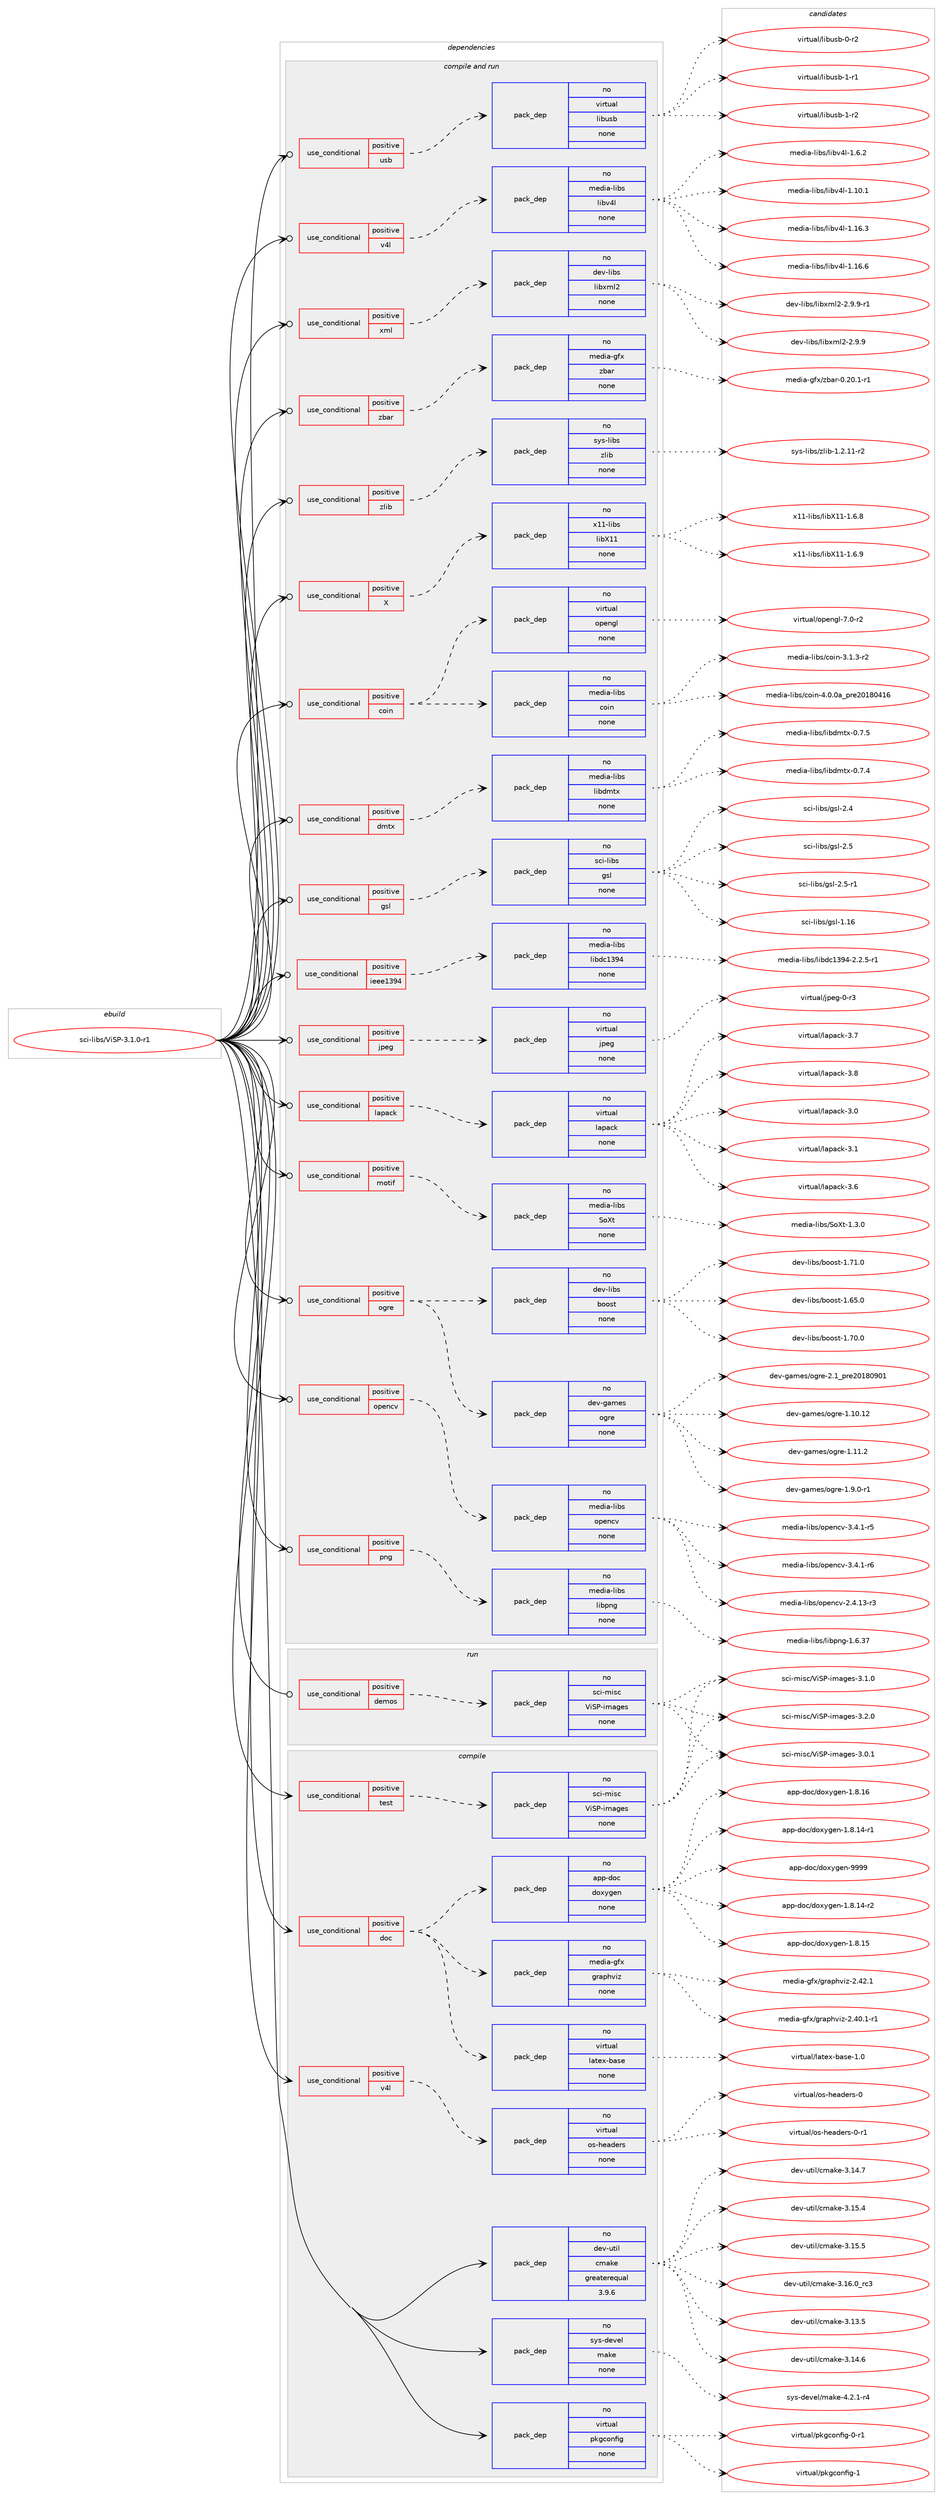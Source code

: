 digraph prolog {

# *************
# Graph options
# *************

newrank=true;
concentrate=true;
compound=true;
graph [rankdir=LR,fontname=Helvetica,fontsize=10,ranksep=1.5];#, ranksep=2.5, nodesep=0.2];
edge  [arrowhead=vee];
node  [fontname=Helvetica,fontsize=10];

# **********
# The ebuild
# **********

subgraph cluster_leftcol {
color=gray;
rank=same;
label=<<i>ebuild</i>>;
id [label="sci-libs/ViSP-3.1.0-r1", color=red, width=4, href="../sci-libs/ViSP-3.1.0-r1.svg"];
}

# ****************
# The dependencies
# ****************

subgraph cluster_midcol {
color=gray;
label=<<i>dependencies</i>>;
subgraph cluster_compile {
fillcolor="#eeeeee";
style=filled;
label=<<i>compile</i>>;
subgraph cond207617 {
dependency855510 [label=<<TABLE BORDER="0" CELLBORDER="1" CELLSPACING="0" CELLPADDING="4"><TR><TD ROWSPAN="3" CELLPADDING="10">use_conditional</TD></TR><TR><TD>positive</TD></TR><TR><TD>doc</TD></TR></TABLE>>, shape=none, color=red];
subgraph pack632796 {
dependency855511 [label=<<TABLE BORDER="0" CELLBORDER="1" CELLSPACING="0" CELLPADDING="4" WIDTH="220"><TR><TD ROWSPAN="6" CELLPADDING="30">pack_dep</TD></TR><TR><TD WIDTH="110">no</TD></TR><TR><TD>app-doc</TD></TR><TR><TD>doxygen</TD></TR><TR><TD>none</TD></TR><TR><TD></TD></TR></TABLE>>, shape=none, color=blue];
}
dependency855510:e -> dependency855511:w [weight=20,style="dashed",arrowhead="vee"];
subgraph pack632797 {
dependency855512 [label=<<TABLE BORDER="0" CELLBORDER="1" CELLSPACING="0" CELLPADDING="4" WIDTH="220"><TR><TD ROWSPAN="6" CELLPADDING="30">pack_dep</TD></TR><TR><TD WIDTH="110">no</TD></TR><TR><TD>virtual</TD></TR><TR><TD>latex-base</TD></TR><TR><TD>none</TD></TR><TR><TD></TD></TR></TABLE>>, shape=none, color=blue];
}
dependency855510:e -> dependency855512:w [weight=20,style="dashed",arrowhead="vee"];
subgraph pack632798 {
dependency855513 [label=<<TABLE BORDER="0" CELLBORDER="1" CELLSPACING="0" CELLPADDING="4" WIDTH="220"><TR><TD ROWSPAN="6" CELLPADDING="30">pack_dep</TD></TR><TR><TD WIDTH="110">no</TD></TR><TR><TD>media-gfx</TD></TR><TR><TD>graphviz</TD></TR><TR><TD>none</TD></TR><TR><TD></TD></TR></TABLE>>, shape=none, color=blue];
}
dependency855510:e -> dependency855513:w [weight=20,style="dashed",arrowhead="vee"];
}
id:e -> dependency855510:w [weight=20,style="solid",arrowhead="vee"];
subgraph cond207618 {
dependency855514 [label=<<TABLE BORDER="0" CELLBORDER="1" CELLSPACING="0" CELLPADDING="4"><TR><TD ROWSPAN="3" CELLPADDING="10">use_conditional</TD></TR><TR><TD>positive</TD></TR><TR><TD>test</TD></TR></TABLE>>, shape=none, color=red];
subgraph pack632799 {
dependency855515 [label=<<TABLE BORDER="0" CELLBORDER="1" CELLSPACING="0" CELLPADDING="4" WIDTH="220"><TR><TD ROWSPAN="6" CELLPADDING="30">pack_dep</TD></TR><TR><TD WIDTH="110">no</TD></TR><TR><TD>sci-misc</TD></TR><TR><TD>ViSP-images</TD></TR><TR><TD>none</TD></TR><TR><TD></TD></TR></TABLE>>, shape=none, color=blue];
}
dependency855514:e -> dependency855515:w [weight=20,style="dashed",arrowhead="vee"];
}
id:e -> dependency855514:w [weight=20,style="solid",arrowhead="vee"];
subgraph cond207619 {
dependency855516 [label=<<TABLE BORDER="0" CELLBORDER="1" CELLSPACING="0" CELLPADDING="4"><TR><TD ROWSPAN="3" CELLPADDING="10">use_conditional</TD></TR><TR><TD>positive</TD></TR><TR><TD>v4l</TD></TR></TABLE>>, shape=none, color=red];
subgraph pack632800 {
dependency855517 [label=<<TABLE BORDER="0" CELLBORDER="1" CELLSPACING="0" CELLPADDING="4" WIDTH="220"><TR><TD ROWSPAN="6" CELLPADDING="30">pack_dep</TD></TR><TR><TD WIDTH="110">no</TD></TR><TR><TD>virtual</TD></TR><TR><TD>os-headers</TD></TR><TR><TD>none</TD></TR><TR><TD></TD></TR></TABLE>>, shape=none, color=blue];
}
dependency855516:e -> dependency855517:w [weight=20,style="dashed",arrowhead="vee"];
}
id:e -> dependency855516:w [weight=20,style="solid",arrowhead="vee"];
subgraph pack632801 {
dependency855518 [label=<<TABLE BORDER="0" CELLBORDER="1" CELLSPACING="0" CELLPADDING="4" WIDTH="220"><TR><TD ROWSPAN="6" CELLPADDING="30">pack_dep</TD></TR><TR><TD WIDTH="110">no</TD></TR><TR><TD>dev-util</TD></TR><TR><TD>cmake</TD></TR><TR><TD>greaterequal</TD></TR><TR><TD>3.9.6</TD></TR></TABLE>>, shape=none, color=blue];
}
id:e -> dependency855518:w [weight=20,style="solid",arrowhead="vee"];
subgraph pack632802 {
dependency855519 [label=<<TABLE BORDER="0" CELLBORDER="1" CELLSPACING="0" CELLPADDING="4" WIDTH="220"><TR><TD ROWSPAN="6" CELLPADDING="30">pack_dep</TD></TR><TR><TD WIDTH="110">no</TD></TR><TR><TD>sys-devel</TD></TR><TR><TD>make</TD></TR><TR><TD>none</TD></TR><TR><TD></TD></TR></TABLE>>, shape=none, color=blue];
}
id:e -> dependency855519:w [weight=20,style="solid",arrowhead="vee"];
subgraph pack632803 {
dependency855520 [label=<<TABLE BORDER="0" CELLBORDER="1" CELLSPACING="0" CELLPADDING="4" WIDTH="220"><TR><TD ROWSPAN="6" CELLPADDING="30">pack_dep</TD></TR><TR><TD WIDTH="110">no</TD></TR><TR><TD>virtual</TD></TR><TR><TD>pkgconfig</TD></TR><TR><TD>none</TD></TR><TR><TD></TD></TR></TABLE>>, shape=none, color=blue];
}
id:e -> dependency855520:w [weight=20,style="solid",arrowhead="vee"];
}
subgraph cluster_compileandrun {
fillcolor="#eeeeee";
style=filled;
label=<<i>compile and run</i>>;
subgraph cond207620 {
dependency855521 [label=<<TABLE BORDER="0" CELLBORDER="1" CELLSPACING="0" CELLPADDING="4"><TR><TD ROWSPAN="3" CELLPADDING="10">use_conditional</TD></TR><TR><TD>positive</TD></TR><TR><TD>X</TD></TR></TABLE>>, shape=none, color=red];
subgraph pack632804 {
dependency855522 [label=<<TABLE BORDER="0" CELLBORDER="1" CELLSPACING="0" CELLPADDING="4" WIDTH="220"><TR><TD ROWSPAN="6" CELLPADDING="30">pack_dep</TD></TR><TR><TD WIDTH="110">no</TD></TR><TR><TD>x11-libs</TD></TR><TR><TD>libX11</TD></TR><TR><TD>none</TD></TR><TR><TD></TD></TR></TABLE>>, shape=none, color=blue];
}
dependency855521:e -> dependency855522:w [weight=20,style="dashed",arrowhead="vee"];
}
id:e -> dependency855521:w [weight=20,style="solid",arrowhead="odotvee"];
subgraph cond207621 {
dependency855523 [label=<<TABLE BORDER="0" CELLBORDER="1" CELLSPACING="0" CELLPADDING="4"><TR><TD ROWSPAN="3" CELLPADDING="10">use_conditional</TD></TR><TR><TD>positive</TD></TR><TR><TD>coin</TD></TR></TABLE>>, shape=none, color=red];
subgraph pack632805 {
dependency855524 [label=<<TABLE BORDER="0" CELLBORDER="1" CELLSPACING="0" CELLPADDING="4" WIDTH="220"><TR><TD ROWSPAN="6" CELLPADDING="30">pack_dep</TD></TR><TR><TD WIDTH="110">no</TD></TR><TR><TD>media-libs</TD></TR><TR><TD>coin</TD></TR><TR><TD>none</TD></TR><TR><TD></TD></TR></TABLE>>, shape=none, color=blue];
}
dependency855523:e -> dependency855524:w [weight=20,style="dashed",arrowhead="vee"];
subgraph pack632806 {
dependency855525 [label=<<TABLE BORDER="0" CELLBORDER="1" CELLSPACING="0" CELLPADDING="4" WIDTH="220"><TR><TD ROWSPAN="6" CELLPADDING="30">pack_dep</TD></TR><TR><TD WIDTH="110">no</TD></TR><TR><TD>virtual</TD></TR><TR><TD>opengl</TD></TR><TR><TD>none</TD></TR><TR><TD></TD></TR></TABLE>>, shape=none, color=blue];
}
dependency855523:e -> dependency855525:w [weight=20,style="dashed",arrowhead="vee"];
}
id:e -> dependency855523:w [weight=20,style="solid",arrowhead="odotvee"];
subgraph cond207622 {
dependency855526 [label=<<TABLE BORDER="0" CELLBORDER="1" CELLSPACING="0" CELLPADDING="4"><TR><TD ROWSPAN="3" CELLPADDING="10">use_conditional</TD></TR><TR><TD>positive</TD></TR><TR><TD>dmtx</TD></TR></TABLE>>, shape=none, color=red];
subgraph pack632807 {
dependency855527 [label=<<TABLE BORDER="0" CELLBORDER="1" CELLSPACING="0" CELLPADDING="4" WIDTH="220"><TR><TD ROWSPAN="6" CELLPADDING="30">pack_dep</TD></TR><TR><TD WIDTH="110">no</TD></TR><TR><TD>media-libs</TD></TR><TR><TD>libdmtx</TD></TR><TR><TD>none</TD></TR><TR><TD></TD></TR></TABLE>>, shape=none, color=blue];
}
dependency855526:e -> dependency855527:w [weight=20,style="dashed",arrowhead="vee"];
}
id:e -> dependency855526:w [weight=20,style="solid",arrowhead="odotvee"];
subgraph cond207623 {
dependency855528 [label=<<TABLE BORDER="0" CELLBORDER="1" CELLSPACING="0" CELLPADDING="4"><TR><TD ROWSPAN="3" CELLPADDING="10">use_conditional</TD></TR><TR><TD>positive</TD></TR><TR><TD>gsl</TD></TR></TABLE>>, shape=none, color=red];
subgraph pack632808 {
dependency855529 [label=<<TABLE BORDER="0" CELLBORDER="1" CELLSPACING="0" CELLPADDING="4" WIDTH="220"><TR><TD ROWSPAN="6" CELLPADDING="30">pack_dep</TD></TR><TR><TD WIDTH="110">no</TD></TR><TR><TD>sci-libs</TD></TR><TR><TD>gsl</TD></TR><TR><TD>none</TD></TR><TR><TD></TD></TR></TABLE>>, shape=none, color=blue];
}
dependency855528:e -> dependency855529:w [weight=20,style="dashed",arrowhead="vee"];
}
id:e -> dependency855528:w [weight=20,style="solid",arrowhead="odotvee"];
subgraph cond207624 {
dependency855530 [label=<<TABLE BORDER="0" CELLBORDER="1" CELLSPACING="0" CELLPADDING="4"><TR><TD ROWSPAN="3" CELLPADDING="10">use_conditional</TD></TR><TR><TD>positive</TD></TR><TR><TD>ieee1394</TD></TR></TABLE>>, shape=none, color=red];
subgraph pack632809 {
dependency855531 [label=<<TABLE BORDER="0" CELLBORDER="1" CELLSPACING="0" CELLPADDING="4" WIDTH="220"><TR><TD ROWSPAN="6" CELLPADDING="30">pack_dep</TD></TR><TR><TD WIDTH="110">no</TD></TR><TR><TD>media-libs</TD></TR><TR><TD>libdc1394</TD></TR><TR><TD>none</TD></TR><TR><TD></TD></TR></TABLE>>, shape=none, color=blue];
}
dependency855530:e -> dependency855531:w [weight=20,style="dashed",arrowhead="vee"];
}
id:e -> dependency855530:w [weight=20,style="solid",arrowhead="odotvee"];
subgraph cond207625 {
dependency855532 [label=<<TABLE BORDER="0" CELLBORDER="1" CELLSPACING="0" CELLPADDING="4"><TR><TD ROWSPAN="3" CELLPADDING="10">use_conditional</TD></TR><TR><TD>positive</TD></TR><TR><TD>jpeg</TD></TR></TABLE>>, shape=none, color=red];
subgraph pack632810 {
dependency855533 [label=<<TABLE BORDER="0" CELLBORDER="1" CELLSPACING="0" CELLPADDING="4" WIDTH="220"><TR><TD ROWSPAN="6" CELLPADDING="30">pack_dep</TD></TR><TR><TD WIDTH="110">no</TD></TR><TR><TD>virtual</TD></TR><TR><TD>jpeg</TD></TR><TR><TD>none</TD></TR><TR><TD></TD></TR></TABLE>>, shape=none, color=blue];
}
dependency855532:e -> dependency855533:w [weight=20,style="dashed",arrowhead="vee"];
}
id:e -> dependency855532:w [weight=20,style="solid",arrowhead="odotvee"];
subgraph cond207626 {
dependency855534 [label=<<TABLE BORDER="0" CELLBORDER="1" CELLSPACING="0" CELLPADDING="4"><TR><TD ROWSPAN="3" CELLPADDING="10">use_conditional</TD></TR><TR><TD>positive</TD></TR><TR><TD>lapack</TD></TR></TABLE>>, shape=none, color=red];
subgraph pack632811 {
dependency855535 [label=<<TABLE BORDER="0" CELLBORDER="1" CELLSPACING="0" CELLPADDING="4" WIDTH="220"><TR><TD ROWSPAN="6" CELLPADDING="30">pack_dep</TD></TR><TR><TD WIDTH="110">no</TD></TR><TR><TD>virtual</TD></TR><TR><TD>lapack</TD></TR><TR><TD>none</TD></TR><TR><TD></TD></TR></TABLE>>, shape=none, color=blue];
}
dependency855534:e -> dependency855535:w [weight=20,style="dashed",arrowhead="vee"];
}
id:e -> dependency855534:w [weight=20,style="solid",arrowhead="odotvee"];
subgraph cond207627 {
dependency855536 [label=<<TABLE BORDER="0" CELLBORDER="1" CELLSPACING="0" CELLPADDING="4"><TR><TD ROWSPAN="3" CELLPADDING="10">use_conditional</TD></TR><TR><TD>positive</TD></TR><TR><TD>motif</TD></TR></TABLE>>, shape=none, color=red];
subgraph pack632812 {
dependency855537 [label=<<TABLE BORDER="0" CELLBORDER="1" CELLSPACING="0" CELLPADDING="4" WIDTH="220"><TR><TD ROWSPAN="6" CELLPADDING="30">pack_dep</TD></TR><TR><TD WIDTH="110">no</TD></TR><TR><TD>media-libs</TD></TR><TR><TD>SoXt</TD></TR><TR><TD>none</TD></TR><TR><TD></TD></TR></TABLE>>, shape=none, color=blue];
}
dependency855536:e -> dependency855537:w [weight=20,style="dashed",arrowhead="vee"];
}
id:e -> dependency855536:w [weight=20,style="solid",arrowhead="odotvee"];
subgraph cond207628 {
dependency855538 [label=<<TABLE BORDER="0" CELLBORDER="1" CELLSPACING="0" CELLPADDING="4"><TR><TD ROWSPAN="3" CELLPADDING="10">use_conditional</TD></TR><TR><TD>positive</TD></TR><TR><TD>ogre</TD></TR></TABLE>>, shape=none, color=red];
subgraph pack632813 {
dependency855539 [label=<<TABLE BORDER="0" CELLBORDER="1" CELLSPACING="0" CELLPADDING="4" WIDTH="220"><TR><TD ROWSPAN="6" CELLPADDING="30">pack_dep</TD></TR><TR><TD WIDTH="110">no</TD></TR><TR><TD>dev-games</TD></TR><TR><TD>ogre</TD></TR><TR><TD>none</TD></TR><TR><TD></TD></TR></TABLE>>, shape=none, color=blue];
}
dependency855538:e -> dependency855539:w [weight=20,style="dashed",arrowhead="vee"];
subgraph pack632814 {
dependency855540 [label=<<TABLE BORDER="0" CELLBORDER="1" CELLSPACING="0" CELLPADDING="4" WIDTH="220"><TR><TD ROWSPAN="6" CELLPADDING="30">pack_dep</TD></TR><TR><TD WIDTH="110">no</TD></TR><TR><TD>dev-libs</TD></TR><TR><TD>boost</TD></TR><TR><TD>none</TD></TR><TR><TD></TD></TR></TABLE>>, shape=none, color=blue];
}
dependency855538:e -> dependency855540:w [weight=20,style="dashed",arrowhead="vee"];
}
id:e -> dependency855538:w [weight=20,style="solid",arrowhead="odotvee"];
subgraph cond207629 {
dependency855541 [label=<<TABLE BORDER="0" CELLBORDER="1" CELLSPACING="0" CELLPADDING="4"><TR><TD ROWSPAN="3" CELLPADDING="10">use_conditional</TD></TR><TR><TD>positive</TD></TR><TR><TD>opencv</TD></TR></TABLE>>, shape=none, color=red];
subgraph pack632815 {
dependency855542 [label=<<TABLE BORDER="0" CELLBORDER="1" CELLSPACING="0" CELLPADDING="4" WIDTH="220"><TR><TD ROWSPAN="6" CELLPADDING="30">pack_dep</TD></TR><TR><TD WIDTH="110">no</TD></TR><TR><TD>media-libs</TD></TR><TR><TD>opencv</TD></TR><TR><TD>none</TD></TR><TR><TD></TD></TR></TABLE>>, shape=none, color=blue];
}
dependency855541:e -> dependency855542:w [weight=20,style="dashed",arrowhead="vee"];
}
id:e -> dependency855541:w [weight=20,style="solid",arrowhead="odotvee"];
subgraph cond207630 {
dependency855543 [label=<<TABLE BORDER="0" CELLBORDER="1" CELLSPACING="0" CELLPADDING="4"><TR><TD ROWSPAN="3" CELLPADDING="10">use_conditional</TD></TR><TR><TD>positive</TD></TR><TR><TD>png</TD></TR></TABLE>>, shape=none, color=red];
subgraph pack632816 {
dependency855544 [label=<<TABLE BORDER="0" CELLBORDER="1" CELLSPACING="0" CELLPADDING="4" WIDTH="220"><TR><TD ROWSPAN="6" CELLPADDING="30">pack_dep</TD></TR><TR><TD WIDTH="110">no</TD></TR><TR><TD>media-libs</TD></TR><TR><TD>libpng</TD></TR><TR><TD>none</TD></TR><TR><TD></TD></TR></TABLE>>, shape=none, color=blue];
}
dependency855543:e -> dependency855544:w [weight=20,style="dashed",arrowhead="vee"];
}
id:e -> dependency855543:w [weight=20,style="solid",arrowhead="odotvee"];
subgraph cond207631 {
dependency855545 [label=<<TABLE BORDER="0" CELLBORDER="1" CELLSPACING="0" CELLPADDING="4"><TR><TD ROWSPAN="3" CELLPADDING="10">use_conditional</TD></TR><TR><TD>positive</TD></TR><TR><TD>usb</TD></TR></TABLE>>, shape=none, color=red];
subgraph pack632817 {
dependency855546 [label=<<TABLE BORDER="0" CELLBORDER="1" CELLSPACING="0" CELLPADDING="4" WIDTH="220"><TR><TD ROWSPAN="6" CELLPADDING="30">pack_dep</TD></TR><TR><TD WIDTH="110">no</TD></TR><TR><TD>virtual</TD></TR><TR><TD>libusb</TD></TR><TR><TD>none</TD></TR><TR><TD></TD></TR></TABLE>>, shape=none, color=blue];
}
dependency855545:e -> dependency855546:w [weight=20,style="dashed",arrowhead="vee"];
}
id:e -> dependency855545:w [weight=20,style="solid",arrowhead="odotvee"];
subgraph cond207632 {
dependency855547 [label=<<TABLE BORDER="0" CELLBORDER="1" CELLSPACING="0" CELLPADDING="4"><TR><TD ROWSPAN="3" CELLPADDING="10">use_conditional</TD></TR><TR><TD>positive</TD></TR><TR><TD>v4l</TD></TR></TABLE>>, shape=none, color=red];
subgraph pack632818 {
dependency855548 [label=<<TABLE BORDER="0" CELLBORDER="1" CELLSPACING="0" CELLPADDING="4" WIDTH="220"><TR><TD ROWSPAN="6" CELLPADDING="30">pack_dep</TD></TR><TR><TD WIDTH="110">no</TD></TR><TR><TD>media-libs</TD></TR><TR><TD>libv4l</TD></TR><TR><TD>none</TD></TR><TR><TD></TD></TR></TABLE>>, shape=none, color=blue];
}
dependency855547:e -> dependency855548:w [weight=20,style="dashed",arrowhead="vee"];
}
id:e -> dependency855547:w [weight=20,style="solid",arrowhead="odotvee"];
subgraph cond207633 {
dependency855549 [label=<<TABLE BORDER="0" CELLBORDER="1" CELLSPACING="0" CELLPADDING="4"><TR><TD ROWSPAN="3" CELLPADDING="10">use_conditional</TD></TR><TR><TD>positive</TD></TR><TR><TD>xml</TD></TR></TABLE>>, shape=none, color=red];
subgraph pack632819 {
dependency855550 [label=<<TABLE BORDER="0" CELLBORDER="1" CELLSPACING="0" CELLPADDING="4" WIDTH="220"><TR><TD ROWSPAN="6" CELLPADDING="30">pack_dep</TD></TR><TR><TD WIDTH="110">no</TD></TR><TR><TD>dev-libs</TD></TR><TR><TD>libxml2</TD></TR><TR><TD>none</TD></TR><TR><TD></TD></TR></TABLE>>, shape=none, color=blue];
}
dependency855549:e -> dependency855550:w [weight=20,style="dashed",arrowhead="vee"];
}
id:e -> dependency855549:w [weight=20,style="solid",arrowhead="odotvee"];
subgraph cond207634 {
dependency855551 [label=<<TABLE BORDER="0" CELLBORDER="1" CELLSPACING="0" CELLPADDING="4"><TR><TD ROWSPAN="3" CELLPADDING="10">use_conditional</TD></TR><TR><TD>positive</TD></TR><TR><TD>zbar</TD></TR></TABLE>>, shape=none, color=red];
subgraph pack632820 {
dependency855552 [label=<<TABLE BORDER="0" CELLBORDER="1" CELLSPACING="0" CELLPADDING="4" WIDTH="220"><TR><TD ROWSPAN="6" CELLPADDING="30">pack_dep</TD></TR><TR><TD WIDTH="110">no</TD></TR><TR><TD>media-gfx</TD></TR><TR><TD>zbar</TD></TR><TR><TD>none</TD></TR><TR><TD></TD></TR></TABLE>>, shape=none, color=blue];
}
dependency855551:e -> dependency855552:w [weight=20,style="dashed",arrowhead="vee"];
}
id:e -> dependency855551:w [weight=20,style="solid",arrowhead="odotvee"];
subgraph cond207635 {
dependency855553 [label=<<TABLE BORDER="0" CELLBORDER="1" CELLSPACING="0" CELLPADDING="4"><TR><TD ROWSPAN="3" CELLPADDING="10">use_conditional</TD></TR><TR><TD>positive</TD></TR><TR><TD>zlib</TD></TR></TABLE>>, shape=none, color=red];
subgraph pack632821 {
dependency855554 [label=<<TABLE BORDER="0" CELLBORDER="1" CELLSPACING="0" CELLPADDING="4" WIDTH="220"><TR><TD ROWSPAN="6" CELLPADDING="30">pack_dep</TD></TR><TR><TD WIDTH="110">no</TD></TR><TR><TD>sys-libs</TD></TR><TR><TD>zlib</TD></TR><TR><TD>none</TD></TR><TR><TD></TD></TR></TABLE>>, shape=none, color=blue];
}
dependency855553:e -> dependency855554:w [weight=20,style="dashed",arrowhead="vee"];
}
id:e -> dependency855553:w [weight=20,style="solid",arrowhead="odotvee"];
}
subgraph cluster_run {
fillcolor="#eeeeee";
style=filled;
label=<<i>run</i>>;
subgraph cond207636 {
dependency855555 [label=<<TABLE BORDER="0" CELLBORDER="1" CELLSPACING="0" CELLPADDING="4"><TR><TD ROWSPAN="3" CELLPADDING="10">use_conditional</TD></TR><TR><TD>positive</TD></TR><TR><TD>demos</TD></TR></TABLE>>, shape=none, color=red];
subgraph pack632822 {
dependency855556 [label=<<TABLE BORDER="0" CELLBORDER="1" CELLSPACING="0" CELLPADDING="4" WIDTH="220"><TR><TD ROWSPAN="6" CELLPADDING="30">pack_dep</TD></TR><TR><TD WIDTH="110">no</TD></TR><TR><TD>sci-misc</TD></TR><TR><TD>ViSP-images</TD></TR><TR><TD>none</TD></TR><TR><TD></TD></TR></TABLE>>, shape=none, color=blue];
}
dependency855555:e -> dependency855556:w [weight=20,style="dashed",arrowhead="vee"];
}
id:e -> dependency855555:w [weight=20,style="solid",arrowhead="odot"];
}
}

# **************
# The candidates
# **************

subgraph cluster_choices {
rank=same;
color=gray;
label=<<i>candidates</i>>;

subgraph choice632796 {
color=black;
nodesep=1;
choice97112112451001119947100111120121103101110454946564649524511449 [label="app-doc/doxygen-1.8.14-r1", color=red, width=4,href="../app-doc/doxygen-1.8.14-r1.svg"];
choice97112112451001119947100111120121103101110454946564649524511450 [label="app-doc/doxygen-1.8.14-r2", color=red, width=4,href="../app-doc/doxygen-1.8.14-r2.svg"];
choice9711211245100111994710011112012110310111045494656464953 [label="app-doc/doxygen-1.8.15", color=red, width=4,href="../app-doc/doxygen-1.8.15.svg"];
choice9711211245100111994710011112012110310111045494656464954 [label="app-doc/doxygen-1.8.16", color=red, width=4,href="../app-doc/doxygen-1.8.16.svg"];
choice971121124510011199471001111201211031011104557575757 [label="app-doc/doxygen-9999", color=red, width=4,href="../app-doc/doxygen-9999.svg"];
dependency855511:e -> choice97112112451001119947100111120121103101110454946564649524511449:w [style=dotted,weight="100"];
dependency855511:e -> choice97112112451001119947100111120121103101110454946564649524511450:w [style=dotted,weight="100"];
dependency855511:e -> choice9711211245100111994710011112012110310111045494656464953:w [style=dotted,weight="100"];
dependency855511:e -> choice9711211245100111994710011112012110310111045494656464954:w [style=dotted,weight="100"];
dependency855511:e -> choice971121124510011199471001111201211031011104557575757:w [style=dotted,weight="100"];
}
subgraph choice632797 {
color=black;
nodesep=1;
choice11810511411611797108471089711610112045989711510145494648 [label="virtual/latex-base-1.0", color=red, width=4,href="../virtual/latex-base-1.0.svg"];
dependency855512:e -> choice11810511411611797108471089711610112045989711510145494648:w [style=dotted,weight="100"];
}
subgraph choice632798 {
color=black;
nodesep=1;
choice10910110010597451031021204710311497112104118105122455046524846494511449 [label="media-gfx/graphviz-2.40.1-r1", color=red, width=4,href="../media-gfx/graphviz-2.40.1-r1.svg"];
choice1091011001059745103102120471031149711210411810512245504652504649 [label="media-gfx/graphviz-2.42.1", color=red, width=4,href="../media-gfx/graphviz-2.42.1.svg"];
dependency855513:e -> choice10910110010597451031021204710311497112104118105122455046524846494511449:w [style=dotted,weight="100"];
dependency855513:e -> choice1091011001059745103102120471031149711210411810512245504652504649:w [style=dotted,weight="100"];
}
subgraph choice632799 {
color=black;
nodesep=1;
choice115991054510910511599478610583804510510997103101115455146484649 [label="sci-misc/ViSP-images-3.0.1", color=red, width=4,href="../sci-misc/ViSP-images-3.0.1.svg"];
choice115991054510910511599478610583804510510997103101115455146494648 [label="sci-misc/ViSP-images-3.1.0", color=red, width=4,href="../sci-misc/ViSP-images-3.1.0.svg"];
choice115991054510910511599478610583804510510997103101115455146504648 [label="sci-misc/ViSP-images-3.2.0", color=red, width=4,href="../sci-misc/ViSP-images-3.2.0.svg"];
dependency855515:e -> choice115991054510910511599478610583804510510997103101115455146484649:w [style=dotted,weight="100"];
dependency855515:e -> choice115991054510910511599478610583804510510997103101115455146494648:w [style=dotted,weight="100"];
dependency855515:e -> choice115991054510910511599478610583804510510997103101115455146504648:w [style=dotted,weight="100"];
}
subgraph choice632800 {
color=black;
nodesep=1;
choice118105114116117971084711111545104101971001011141154548 [label="virtual/os-headers-0", color=red, width=4,href="../virtual/os-headers-0.svg"];
choice1181051141161179710847111115451041019710010111411545484511449 [label="virtual/os-headers-0-r1", color=red, width=4,href="../virtual/os-headers-0-r1.svg"];
dependency855517:e -> choice118105114116117971084711111545104101971001011141154548:w [style=dotted,weight="100"];
dependency855517:e -> choice1181051141161179710847111115451041019710010111411545484511449:w [style=dotted,weight="100"];
}
subgraph choice632801 {
color=black;
nodesep=1;
choice1001011184511711610510847991099710710145514649514653 [label="dev-util/cmake-3.13.5", color=red, width=4,href="../dev-util/cmake-3.13.5.svg"];
choice1001011184511711610510847991099710710145514649524654 [label="dev-util/cmake-3.14.6", color=red, width=4,href="../dev-util/cmake-3.14.6.svg"];
choice1001011184511711610510847991099710710145514649524655 [label="dev-util/cmake-3.14.7", color=red, width=4,href="../dev-util/cmake-3.14.7.svg"];
choice1001011184511711610510847991099710710145514649534652 [label="dev-util/cmake-3.15.4", color=red, width=4,href="../dev-util/cmake-3.15.4.svg"];
choice1001011184511711610510847991099710710145514649534653 [label="dev-util/cmake-3.15.5", color=red, width=4,href="../dev-util/cmake-3.15.5.svg"];
choice1001011184511711610510847991099710710145514649544648951149951 [label="dev-util/cmake-3.16.0_rc3", color=red, width=4,href="../dev-util/cmake-3.16.0_rc3.svg"];
dependency855518:e -> choice1001011184511711610510847991099710710145514649514653:w [style=dotted,weight="100"];
dependency855518:e -> choice1001011184511711610510847991099710710145514649524654:w [style=dotted,weight="100"];
dependency855518:e -> choice1001011184511711610510847991099710710145514649524655:w [style=dotted,weight="100"];
dependency855518:e -> choice1001011184511711610510847991099710710145514649534652:w [style=dotted,weight="100"];
dependency855518:e -> choice1001011184511711610510847991099710710145514649534653:w [style=dotted,weight="100"];
dependency855518:e -> choice1001011184511711610510847991099710710145514649544648951149951:w [style=dotted,weight="100"];
}
subgraph choice632802 {
color=black;
nodesep=1;
choice1151211154510010111810110847109971071014552465046494511452 [label="sys-devel/make-4.2.1-r4", color=red, width=4,href="../sys-devel/make-4.2.1-r4.svg"];
dependency855519:e -> choice1151211154510010111810110847109971071014552465046494511452:w [style=dotted,weight="100"];
}
subgraph choice632803 {
color=black;
nodesep=1;
choice11810511411611797108471121071039911111010210510345484511449 [label="virtual/pkgconfig-0-r1", color=red, width=4,href="../virtual/pkgconfig-0-r1.svg"];
choice1181051141161179710847112107103991111101021051034549 [label="virtual/pkgconfig-1", color=red, width=4,href="../virtual/pkgconfig-1.svg"];
dependency855520:e -> choice11810511411611797108471121071039911111010210510345484511449:w [style=dotted,weight="100"];
dependency855520:e -> choice1181051141161179710847112107103991111101021051034549:w [style=dotted,weight="100"];
}
subgraph choice632804 {
color=black;
nodesep=1;
choice120494945108105981154710810598884949454946544656 [label="x11-libs/libX11-1.6.8", color=red, width=4,href="../x11-libs/libX11-1.6.8.svg"];
choice120494945108105981154710810598884949454946544657 [label="x11-libs/libX11-1.6.9", color=red, width=4,href="../x11-libs/libX11-1.6.9.svg"];
dependency855522:e -> choice120494945108105981154710810598884949454946544656:w [style=dotted,weight="100"];
dependency855522:e -> choice120494945108105981154710810598884949454946544657:w [style=dotted,weight="100"];
}
subgraph choice632805 {
color=black;
nodesep=1;
choice10910110010597451081059811547991111051104551464946514511450 [label="media-libs/coin-3.1.3-r2", color=red, width=4,href="../media-libs/coin-3.1.3-r2.svg"];
choice109101100105974510810598115479911110511045524648464897951121141015048495648524954 [label="media-libs/coin-4.0.0a_pre20180416", color=red, width=4,href="../media-libs/coin-4.0.0a_pre20180416.svg"];
dependency855524:e -> choice10910110010597451081059811547991111051104551464946514511450:w [style=dotted,weight="100"];
dependency855524:e -> choice109101100105974510810598115479911110511045524648464897951121141015048495648524954:w [style=dotted,weight="100"];
}
subgraph choice632806 {
color=black;
nodesep=1;
choice1181051141161179710847111112101110103108455546484511450 [label="virtual/opengl-7.0-r2", color=red, width=4,href="../virtual/opengl-7.0-r2.svg"];
dependency855525:e -> choice1181051141161179710847111112101110103108455546484511450:w [style=dotted,weight="100"];
}
subgraph choice632807 {
color=black;
nodesep=1;
choice1091011001059745108105981154710810598100109116120454846554652 [label="media-libs/libdmtx-0.7.4", color=red, width=4,href="../media-libs/libdmtx-0.7.4.svg"];
choice1091011001059745108105981154710810598100109116120454846554653 [label="media-libs/libdmtx-0.7.5", color=red, width=4,href="../media-libs/libdmtx-0.7.5.svg"];
dependency855527:e -> choice1091011001059745108105981154710810598100109116120454846554652:w [style=dotted,weight="100"];
dependency855527:e -> choice1091011001059745108105981154710810598100109116120454846554653:w [style=dotted,weight="100"];
}
subgraph choice632808 {
color=black;
nodesep=1;
choice115991054510810598115471031151084549464954 [label="sci-libs/gsl-1.16", color=red, width=4,href="../sci-libs/gsl-1.16.svg"];
choice1159910545108105981154710311510845504652 [label="sci-libs/gsl-2.4", color=red, width=4,href="../sci-libs/gsl-2.4.svg"];
choice1159910545108105981154710311510845504653 [label="sci-libs/gsl-2.5", color=red, width=4,href="../sci-libs/gsl-2.5.svg"];
choice11599105451081059811547103115108455046534511449 [label="sci-libs/gsl-2.5-r1", color=red, width=4,href="../sci-libs/gsl-2.5-r1.svg"];
dependency855529:e -> choice115991054510810598115471031151084549464954:w [style=dotted,weight="100"];
dependency855529:e -> choice1159910545108105981154710311510845504652:w [style=dotted,weight="100"];
dependency855529:e -> choice1159910545108105981154710311510845504653:w [style=dotted,weight="100"];
dependency855529:e -> choice11599105451081059811547103115108455046534511449:w [style=dotted,weight="100"];
}
subgraph choice632809 {
color=black;
nodesep=1;
choice109101100105974510810598115471081059810099495157524550465046534511449 [label="media-libs/libdc1394-2.2.5-r1", color=red, width=4,href="../media-libs/libdc1394-2.2.5-r1.svg"];
dependency855531:e -> choice109101100105974510810598115471081059810099495157524550465046534511449:w [style=dotted,weight="100"];
}
subgraph choice632810 {
color=black;
nodesep=1;
choice118105114116117971084710611210110345484511451 [label="virtual/jpeg-0-r3", color=red, width=4,href="../virtual/jpeg-0-r3.svg"];
dependency855533:e -> choice118105114116117971084710611210110345484511451:w [style=dotted,weight="100"];
}
subgraph choice632811 {
color=black;
nodesep=1;
choice118105114116117971084710897112979910745514648 [label="virtual/lapack-3.0", color=red, width=4,href="../virtual/lapack-3.0.svg"];
choice118105114116117971084710897112979910745514649 [label="virtual/lapack-3.1", color=red, width=4,href="../virtual/lapack-3.1.svg"];
choice118105114116117971084710897112979910745514654 [label="virtual/lapack-3.6", color=red, width=4,href="../virtual/lapack-3.6.svg"];
choice118105114116117971084710897112979910745514655 [label="virtual/lapack-3.7", color=red, width=4,href="../virtual/lapack-3.7.svg"];
choice118105114116117971084710897112979910745514656 [label="virtual/lapack-3.8", color=red, width=4,href="../virtual/lapack-3.8.svg"];
dependency855535:e -> choice118105114116117971084710897112979910745514648:w [style=dotted,weight="100"];
dependency855535:e -> choice118105114116117971084710897112979910745514649:w [style=dotted,weight="100"];
dependency855535:e -> choice118105114116117971084710897112979910745514654:w [style=dotted,weight="100"];
dependency855535:e -> choice118105114116117971084710897112979910745514655:w [style=dotted,weight="100"];
dependency855535:e -> choice118105114116117971084710897112979910745514656:w [style=dotted,weight="100"];
}
subgraph choice632812 {
color=black;
nodesep=1;
choice109101100105974510810598115478311188116454946514648 [label="media-libs/SoXt-1.3.0", color=red, width=4,href="../media-libs/SoXt-1.3.0.svg"];
dependency855537:e -> choice109101100105974510810598115478311188116454946514648:w [style=dotted,weight="100"];
}
subgraph choice632813 {
color=black;
nodesep=1;
choice1001011184510397109101115471111031141014549464948464950 [label="dev-games/ogre-1.10.12", color=red, width=4,href="../dev-games/ogre-1.10.12.svg"];
choice10010111845103971091011154711110311410145494649494650 [label="dev-games/ogre-1.11.2", color=red, width=4,href="../dev-games/ogre-1.11.2.svg"];
choice1001011184510397109101115471111031141014549465746484511449 [label="dev-games/ogre-1.9.0-r1", color=red, width=4,href="../dev-games/ogre-1.9.0-r1.svg"];
choice10010111845103971091011154711110311410145504649951121141015048495648574849 [label="dev-games/ogre-2.1_pre20180901", color=red, width=4,href="../dev-games/ogre-2.1_pre20180901.svg"];
dependency855539:e -> choice1001011184510397109101115471111031141014549464948464950:w [style=dotted,weight="100"];
dependency855539:e -> choice10010111845103971091011154711110311410145494649494650:w [style=dotted,weight="100"];
dependency855539:e -> choice1001011184510397109101115471111031141014549465746484511449:w [style=dotted,weight="100"];
dependency855539:e -> choice10010111845103971091011154711110311410145504649951121141015048495648574849:w [style=dotted,weight="100"];
}
subgraph choice632814 {
color=black;
nodesep=1;
choice1001011184510810598115479811111111511645494654534648 [label="dev-libs/boost-1.65.0", color=red, width=4,href="../dev-libs/boost-1.65.0.svg"];
choice1001011184510810598115479811111111511645494655484648 [label="dev-libs/boost-1.70.0", color=red, width=4,href="../dev-libs/boost-1.70.0.svg"];
choice1001011184510810598115479811111111511645494655494648 [label="dev-libs/boost-1.71.0", color=red, width=4,href="../dev-libs/boost-1.71.0.svg"];
dependency855540:e -> choice1001011184510810598115479811111111511645494654534648:w [style=dotted,weight="100"];
dependency855540:e -> choice1001011184510810598115479811111111511645494655484648:w [style=dotted,weight="100"];
dependency855540:e -> choice1001011184510810598115479811111111511645494655494648:w [style=dotted,weight="100"];
}
subgraph choice632815 {
color=black;
nodesep=1;
choice1091011001059745108105981154711111210111099118455046524649514511451 [label="media-libs/opencv-2.4.13-r3", color=red, width=4,href="../media-libs/opencv-2.4.13-r3.svg"];
choice10910110010597451081059811547111112101110991184551465246494511453 [label="media-libs/opencv-3.4.1-r5", color=red, width=4,href="../media-libs/opencv-3.4.1-r5.svg"];
choice10910110010597451081059811547111112101110991184551465246494511454 [label="media-libs/opencv-3.4.1-r6", color=red, width=4,href="../media-libs/opencv-3.4.1-r6.svg"];
dependency855542:e -> choice1091011001059745108105981154711111210111099118455046524649514511451:w [style=dotted,weight="100"];
dependency855542:e -> choice10910110010597451081059811547111112101110991184551465246494511453:w [style=dotted,weight="100"];
dependency855542:e -> choice10910110010597451081059811547111112101110991184551465246494511454:w [style=dotted,weight="100"];
}
subgraph choice632816 {
color=black;
nodesep=1;
choice109101100105974510810598115471081059811211010345494654465155 [label="media-libs/libpng-1.6.37", color=red, width=4,href="../media-libs/libpng-1.6.37.svg"];
dependency855544:e -> choice109101100105974510810598115471081059811211010345494654465155:w [style=dotted,weight="100"];
}
subgraph choice632817 {
color=black;
nodesep=1;
choice1181051141161179710847108105981171159845484511450 [label="virtual/libusb-0-r2", color=red, width=4,href="../virtual/libusb-0-r2.svg"];
choice1181051141161179710847108105981171159845494511449 [label="virtual/libusb-1-r1", color=red, width=4,href="../virtual/libusb-1-r1.svg"];
choice1181051141161179710847108105981171159845494511450 [label="virtual/libusb-1-r2", color=red, width=4,href="../virtual/libusb-1-r2.svg"];
dependency855546:e -> choice1181051141161179710847108105981171159845484511450:w [style=dotted,weight="100"];
dependency855546:e -> choice1181051141161179710847108105981171159845494511449:w [style=dotted,weight="100"];
dependency855546:e -> choice1181051141161179710847108105981171159845494511450:w [style=dotted,weight="100"];
}
subgraph choice632818 {
color=black;
nodesep=1;
choice10910110010597451081059811547108105981185210845494649484649 [label="media-libs/libv4l-1.10.1", color=red, width=4,href="../media-libs/libv4l-1.10.1.svg"];
choice10910110010597451081059811547108105981185210845494649544651 [label="media-libs/libv4l-1.16.3", color=red, width=4,href="../media-libs/libv4l-1.16.3.svg"];
choice10910110010597451081059811547108105981185210845494649544654 [label="media-libs/libv4l-1.16.6", color=red, width=4,href="../media-libs/libv4l-1.16.6.svg"];
choice109101100105974510810598115471081059811852108454946544650 [label="media-libs/libv4l-1.6.2", color=red, width=4,href="../media-libs/libv4l-1.6.2.svg"];
dependency855548:e -> choice10910110010597451081059811547108105981185210845494649484649:w [style=dotted,weight="100"];
dependency855548:e -> choice10910110010597451081059811547108105981185210845494649544651:w [style=dotted,weight="100"];
dependency855548:e -> choice10910110010597451081059811547108105981185210845494649544654:w [style=dotted,weight="100"];
dependency855548:e -> choice109101100105974510810598115471081059811852108454946544650:w [style=dotted,weight="100"];
}
subgraph choice632819 {
color=black;
nodesep=1;
choice1001011184510810598115471081059812010910850455046574657 [label="dev-libs/libxml2-2.9.9", color=red, width=4,href="../dev-libs/libxml2-2.9.9.svg"];
choice10010111845108105981154710810598120109108504550465746574511449 [label="dev-libs/libxml2-2.9.9-r1", color=red, width=4,href="../dev-libs/libxml2-2.9.9-r1.svg"];
dependency855550:e -> choice1001011184510810598115471081059812010910850455046574657:w [style=dotted,weight="100"];
dependency855550:e -> choice10010111845108105981154710810598120109108504550465746574511449:w [style=dotted,weight="100"];
}
subgraph choice632820 {
color=black;
nodesep=1;
choice1091011001059745103102120471229897114454846504846494511449 [label="media-gfx/zbar-0.20.1-r1", color=red, width=4,href="../media-gfx/zbar-0.20.1-r1.svg"];
dependency855552:e -> choice1091011001059745103102120471229897114454846504846494511449:w [style=dotted,weight="100"];
}
subgraph choice632821 {
color=black;
nodesep=1;
choice11512111545108105981154712210810598454946504649494511450 [label="sys-libs/zlib-1.2.11-r2", color=red, width=4,href="../sys-libs/zlib-1.2.11-r2.svg"];
dependency855554:e -> choice11512111545108105981154712210810598454946504649494511450:w [style=dotted,weight="100"];
}
subgraph choice632822 {
color=black;
nodesep=1;
choice115991054510910511599478610583804510510997103101115455146484649 [label="sci-misc/ViSP-images-3.0.1", color=red, width=4,href="../sci-misc/ViSP-images-3.0.1.svg"];
choice115991054510910511599478610583804510510997103101115455146494648 [label="sci-misc/ViSP-images-3.1.0", color=red, width=4,href="../sci-misc/ViSP-images-3.1.0.svg"];
choice115991054510910511599478610583804510510997103101115455146504648 [label="sci-misc/ViSP-images-3.2.0", color=red, width=4,href="../sci-misc/ViSP-images-3.2.0.svg"];
dependency855556:e -> choice115991054510910511599478610583804510510997103101115455146484649:w [style=dotted,weight="100"];
dependency855556:e -> choice115991054510910511599478610583804510510997103101115455146494648:w [style=dotted,weight="100"];
dependency855556:e -> choice115991054510910511599478610583804510510997103101115455146504648:w [style=dotted,weight="100"];
}
}

}
